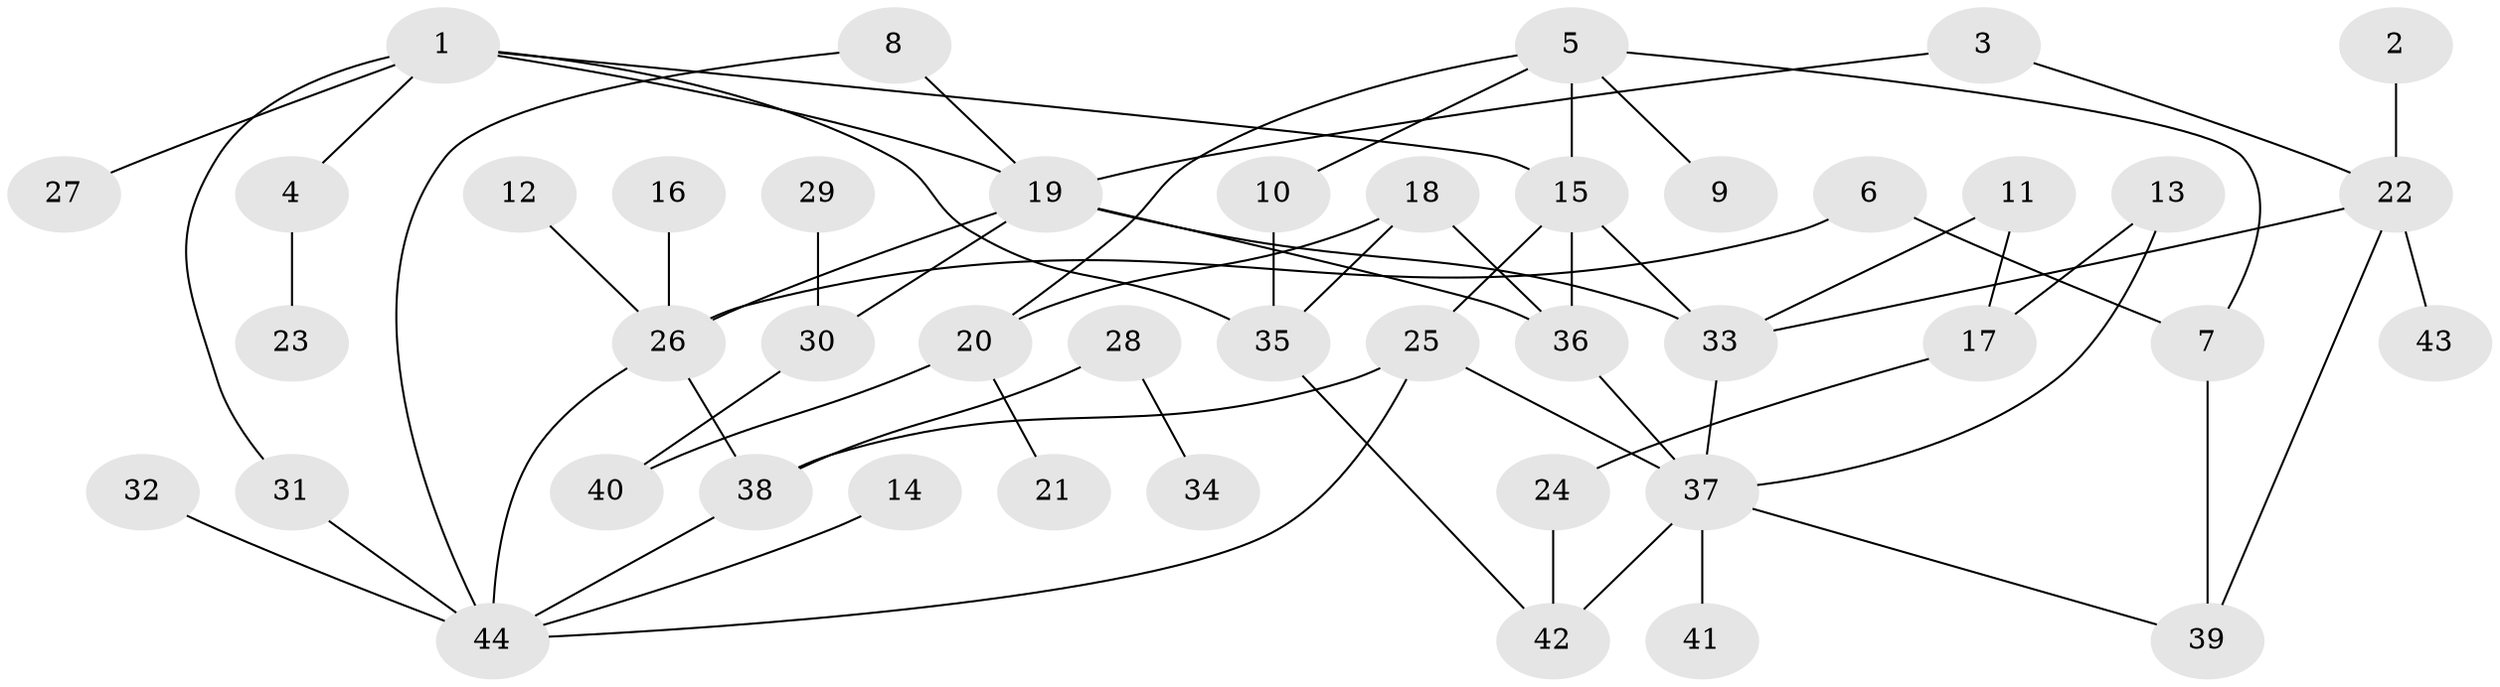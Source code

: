 // original degree distribution, {6: 0.022727272727272728, 8: 0.011363636363636364, 4: 0.10227272727272728, 2: 0.3181818181818182, 5: 0.045454545454545456, 3: 0.17045454545454544, 1: 0.3068181818181818, 7: 0.022727272727272728}
// Generated by graph-tools (version 1.1) at 2025/49/03/09/25 03:49:26]
// undirected, 44 vertices, 63 edges
graph export_dot {
graph [start="1"]
  node [color=gray90,style=filled];
  1;
  2;
  3;
  4;
  5;
  6;
  7;
  8;
  9;
  10;
  11;
  12;
  13;
  14;
  15;
  16;
  17;
  18;
  19;
  20;
  21;
  22;
  23;
  24;
  25;
  26;
  27;
  28;
  29;
  30;
  31;
  32;
  33;
  34;
  35;
  36;
  37;
  38;
  39;
  40;
  41;
  42;
  43;
  44;
  1 -- 4 [weight=1.0];
  1 -- 15 [weight=1.0];
  1 -- 19 [weight=1.0];
  1 -- 27 [weight=1.0];
  1 -- 31 [weight=1.0];
  1 -- 35 [weight=1.0];
  2 -- 22 [weight=1.0];
  3 -- 19 [weight=1.0];
  3 -- 22 [weight=1.0];
  4 -- 23 [weight=1.0];
  5 -- 7 [weight=1.0];
  5 -- 9 [weight=1.0];
  5 -- 10 [weight=1.0];
  5 -- 15 [weight=1.0];
  5 -- 20 [weight=1.0];
  6 -- 7 [weight=1.0];
  6 -- 26 [weight=1.0];
  7 -- 39 [weight=1.0];
  8 -- 19 [weight=1.0];
  8 -- 44 [weight=1.0];
  10 -- 35 [weight=2.0];
  11 -- 17 [weight=1.0];
  11 -- 33 [weight=1.0];
  12 -- 26 [weight=1.0];
  13 -- 17 [weight=1.0];
  13 -- 37 [weight=1.0];
  14 -- 44 [weight=1.0];
  15 -- 25 [weight=1.0];
  15 -- 33 [weight=1.0];
  15 -- 36 [weight=1.0];
  16 -- 26 [weight=1.0];
  17 -- 24 [weight=1.0];
  18 -- 20 [weight=1.0];
  18 -- 35 [weight=1.0];
  18 -- 36 [weight=1.0];
  19 -- 26 [weight=1.0];
  19 -- 30 [weight=1.0];
  19 -- 33 [weight=1.0];
  19 -- 36 [weight=1.0];
  20 -- 21 [weight=1.0];
  20 -- 40 [weight=1.0];
  22 -- 33 [weight=1.0];
  22 -- 39 [weight=1.0];
  22 -- 43 [weight=1.0];
  24 -- 42 [weight=1.0];
  25 -- 37 [weight=2.0];
  25 -- 38 [weight=1.0];
  25 -- 44 [weight=1.0];
  26 -- 38 [weight=1.0];
  26 -- 44 [weight=1.0];
  28 -- 34 [weight=1.0];
  28 -- 38 [weight=1.0];
  29 -- 30 [weight=1.0];
  30 -- 40 [weight=1.0];
  31 -- 44 [weight=1.0];
  32 -- 44 [weight=1.0];
  33 -- 37 [weight=1.0];
  35 -- 42 [weight=1.0];
  36 -- 37 [weight=1.0];
  37 -- 39 [weight=1.0];
  37 -- 41 [weight=1.0];
  37 -- 42 [weight=1.0];
  38 -- 44 [weight=1.0];
}

